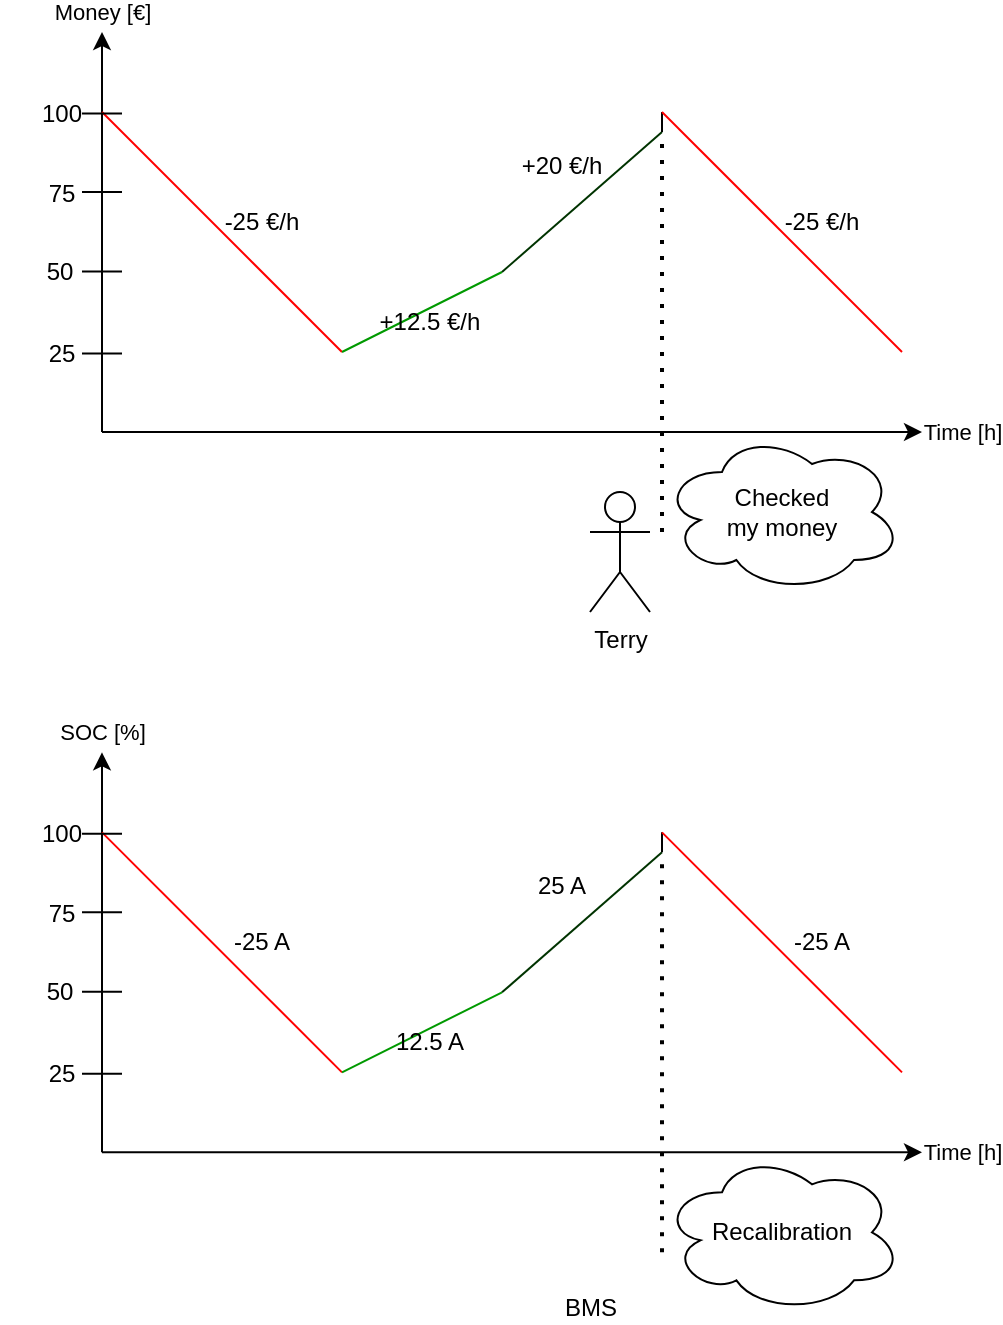 <mxfile version="22.0.2" type="github" pages="3">
  <diagram name="Page-1" id="0ebVGF5TbNXIxLDT_eXQ">
    <mxGraphModel dx="2004" dy="1125" grid="1" gridSize="10" guides="1" tooltips="1" connect="1" arrows="1" fold="1" page="1" pageScale="1" pageWidth="850" pageHeight="1100" math="0" shadow="0">
      <root>
        <mxCell id="0" />
        <mxCell id="1" parent="0" />
        <mxCell id="ZSe5r9IjfXKwLyXhujQG-6" value="" style="endArrow=classic;html=1;rounded=0;" parent="1" edge="1">
          <mxGeometry width="50" height="50" relative="1" as="geometry">
            <mxPoint x="200" y="400" as="sourcePoint" />
            <mxPoint x="200" y="200" as="targetPoint" />
          </mxGeometry>
        </mxCell>
        <mxCell id="ZSe5r9IjfXKwLyXhujQG-15" value="Money [€]" style="edgeLabel;html=1;align=center;verticalAlign=middle;resizable=0;points=[];" parent="ZSe5r9IjfXKwLyXhujQG-6" vertex="1" connectable="0">
          <mxGeometry x="0.24" relative="1" as="geometry">
            <mxPoint y="-86" as="offset" />
          </mxGeometry>
        </mxCell>
        <mxCell id="ZSe5r9IjfXKwLyXhujQG-7" value="" style="endArrow=classic;html=1;rounded=0;" parent="1" edge="1">
          <mxGeometry width="50" height="50" relative="1" as="geometry">
            <mxPoint x="200" y="400" as="sourcePoint" />
            <mxPoint x="610" y="400" as="targetPoint" />
          </mxGeometry>
        </mxCell>
        <mxCell id="ZSe5r9IjfXKwLyXhujQG-16" value="Time [h]" style="edgeLabel;html=1;align=center;verticalAlign=middle;resizable=0;points=[];" parent="ZSe5r9IjfXKwLyXhujQG-7" vertex="1" connectable="0">
          <mxGeometry x="-0.174" relative="1" as="geometry">
            <mxPoint x="260" as="offset" />
          </mxGeometry>
        </mxCell>
        <mxCell id="AfUrqVMlKNmCs1wLgLaC-1" value="" style="endArrow=none;html=1;rounded=0;strokeColor=#FF0000;" parent="1" edge="1">
          <mxGeometry width="50" height="50" relative="1" as="geometry">
            <mxPoint x="200" y="240" as="sourcePoint" />
            <mxPoint x="320" y="360" as="targetPoint" />
          </mxGeometry>
        </mxCell>
        <mxCell id="AfUrqVMlKNmCs1wLgLaC-2" value="100" style="text;html=1;strokeColor=none;fillColor=none;align=center;verticalAlign=middle;whiteSpace=wrap;rounded=0;" parent="1" vertex="1">
          <mxGeometry x="150" y="230" width="60" height="22" as="geometry" />
        </mxCell>
        <mxCell id="AfUrqVMlKNmCs1wLgLaC-3" value="" style="endArrow=none;html=1;rounded=0;strokeColor=#009900;" parent="1" edge="1">
          <mxGeometry width="50" height="50" relative="1" as="geometry">
            <mxPoint x="320" y="360" as="sourcePoint" />
            <mxPoint x="400" y="320" as="targetPoint" />
          </mxGeometry>
        </mxCell>
        <mxCell id="AfUrqVMlKNmCs1wLgLaC-4" value="" style="endArrow=none;html=1;rounded=0;strokeColor=#003300;" parent="1" edge="1">
          <mxGeometry width="50" height="50" relative="1" as="geometry">
            <mxPoint x="400" y="320" as="sourcePoint" />
            <mxPoint x="480" y="250" as="targetPoint" />
          </mxGeometry>
        </mxCell>
        <mxCell id="AfUrqVMlKNmCs1wLgLaC-5" value="-25 €/h" style="text;html=1;strokeColor=none;fillColor=none;align=center;verticalAlign=middle;whiteSpace=wrap;rounded=0;" parent="1" vertex="1">
          <mxGeometry x="250" y="280" width="60" height="30" as="geometry" />
        </mxCell>
        <mxCell id="AfUrqVMlKNmCs1wLgLaC-6" value="+12.5 €/h" style="text;html=1;strokeColor=none;fillColor=none;align=center;verticalAlign=middle;whiteSpace=wrap;rounded=0;" parent="1" vertex="1">
          <mxGeometry x="334" y="330" width="60" height="30" as="geometry" />
        </mxCell>
        <mxCell id="AfUrqVMlKNmCs1wLgLaC-7" value="+20 €/h" style="text;html=1;strokeColor=none;fillColor=none;align=center;verticalAlign=middle;whiteSpace=wrap;rounded=0;" parent="1" vertex="1">
          <mxGeometry x="400" y="252" width="60" height="30" as="geometry" />
        </mxCell>
        <mxCell id="AfUrqVMlKNmCs1wLgLaC-19" value="" style="endArrow=none;html=1;rounded=0;" parent="1" edge="1">
          <mxGeometry width="50" height="50" relative="1" as="geometry">
            <mxPoint x="480" y="250" as="sourcePoint" />
            <mxPoint x="480" y="240" as="targetPoint" />
          </mxGeometry>
        </mxCell>
        <mxCell id="AfUrqVMlKNmCs1wLgLaC-20" value="" style="endArrow=none;html=1;rounded=0;strokeColor=#FF0000;" parent="1" edge="1">
          <mxGeometry width="50" height="50" relative="1" as="geometry">
            <mxPoint x="480" y="240" as="sourcePoint" />
            <mxPoint x="600" y="360" as="targetPoint" />
          </mxGeometry>
        </mxCell>
        <mxCell id="AfUrqVMlKNmCs1wLgLaC-21" value="-25 €/h" style="text;html=1;strokeColor=none;fillColor=none;align=center;verticalAlign=middle;whiteSpace=wrap;rounded=0;" parent="1" vertex="1">
          <mxGeometry x="530" y="280" width="60" height="30" as="geometry" />
        </mxCell>
        <mxCell id="AfUrqVMlKNmCs1wLgLaC-22" value="75" style="text;html=1;strokeColor=none;fillColor=none;align=center;verticalAlign=middle;whiteSpace=wrap;rounded=0;" parent="1" vertex="1">
          <mxGeometry x="150" y="270" width="60" height="22" as="geometry" />
        </mxCell>
        <mxCell id="AfUrqVMlKNmCs1wLgLaC-24" value="50" style="text;html=1;strokeColor=none;fillColor=none;align=center;verticalAlign=middle;whiteSpace=wrap;rounded=0;" parent="1" vertex="1">
          <mxGeometry x="149" y="309" width="60" height="22" as="geometry" />
        </mxCell>
        <mxCell id="AfUrqVMlKNmCs1wLgLaC-25" value="25" style="text;html=1;strokeColor=none;fillColor=none;align=center;verticalAlign=middle;whiteSpace=wrap;rounded=0;" parent="1" vertex="1">
          <mxGeometry x="150" y="350" width="60" height="22" as="geometry" />
        </mxCell>
        <mxCell id="AfUrqVMlKNmCs1wLgLaC-26" value="" style="endArrow=none;html=1;rounded=0;" parent="1" edge="1">
          <mxGeometry width="50" height="50" relative="1" as="geometry">
            <mxPoint x="190" y="240.76" as="sourcePoint" />
            <mxPoint x="210" y="240.76" as="targetPoint" />
          </mxGeometry>
        </mxCell>
        <mxCell id="AfUrqVMlKNmCs1wLgLaC-29" value="" style="endArrow=none;html=1;rounded=0;" parent="1" edge="1">
          <mxGeometry width="50" height="50" relative="1" as="geometry">
            <mxPoint x="190" y="360.76" as="sourcePoint" />
            <mxPoint x="210" y="360.76" as="targetPoint" />
          </mxGeometry>
        </mxCell>
        <mxCell id="AfUrqVMlKNmCs1wLgLaC-30" value="" style="endArrow=none;html=1;rounded=0;" parent="1" edge="1">
          <mxGeometry width="50" height="50" relative="1" as="geometry">
            <mxPoint x="190" y="319.76" as="sourcePoint" />
            <mxPoint x="210" y="319.76" as="targetPoint" />
          </mxGeometry>
        </mxCell>
        <mxCell id="AfUrqVMlKNmCs1wLgLaC-31" value="" style="endArrow=none;html=1;rounded=0;" parent="1" edge="1">
          <mxGeometry width="50" height="50" relative="1" as="geometry">
            <mxPoint x="190" y="280" as="sourcePoint" />
            <mxPoint x="210" y="280" as="targetPoint" />
          </mxGeometry>
        </mxCell>
        <mxCell id="AfUrqVMlKNmCs1wLgLaC-55" value="" style="endArrow=none;dashed=1;html=1;dashPattern=1 3;strokeWidth=2;rounded=0;" parent="1" edge="1">
          <mxGeometry width="50" height="50" relative="1" as="geometry">
            <mxPoint x="480" y="450" as="sourcePoint" />
            <mxPoint x="480" y="250" as="targetPoint" />
          </mxGeometry>
        </mxCell>
        <mxCell id="AfUrqVMlKNmCs1wLgLaC-56" value="Terry" style="shape=umlActor;verticalLabelPosition=bottom;verticalAlign=top;html=1;outlineConnect=0;" parent="1" vertex="1">
          <mxGeometry x="444" y="430" width="30" height="60" as="geometry" />
        </mxCell>
        <mxCell id="AfUrqVMlKNmCs1wLgLaC-57" value="Checked &lt;br&gt;my money" style="ellipse;shape=cloud;whiteSpace=wrap;html=1;" parent="1" vertex="1">
          <mxGeometry x="480" y="400" width="120" height="80" as="geometry" />
        </mxCell>
        <mxCell id="AfUrqVMlKNmCs1wLgLaC-82" value="" style="endArrow=classic;html=1;rounded=0;" parent="1" edge="1">
          <mxGeometry width="50" height="50" relative="1" as="geometry">
            <mxPoint x="200" y="760.17" as="sourcePoint" />
            <mxPoint x="200" y="560.17" as="targetPoint" />
          </mxGeometry>
        </mxCell>
        <mxCell id="AfUrqVMlKNmCs1wLgLaC-83" value="SOC [%]" style="edgeLabel;html=1;align=center;verticalAlign=middle;resizable=0;points=[];" parent="AfUrqVMlKNmCs1wLgLaC-82" vertex="1" connectable="0">
          <mxGeometry x="0.24" relative="1" as="geometry">
            <mxPoint y="-86" as="offset" />
          </mxGeometry>
        </mxCell>
        <mxCell id="AfUrqVMlKNmCs1wLgLaC-84" value="" style="endArrow=classic;html=1;rounded=0;" parent="1" edge="1">
          <mxGeometry width="50" height="50" relative="1" as="geometry">
            <mxPoint x="200" y="760.17" as="sourcePoint" />
            <mxPoint x="610" y="760.17" as="targetPoint" />
          </mxGeometry>
        </mxCell>
        <mxCell id="AfUrqVMlKNmCs1wLgLaC-85" value="Time [h]" style="edgeLabel;html=1;align=center;verticalAlign=middle;resizable=0;points=[];" parent="AfUrqVMlKNmCs1wLgLaC-84" vertex="1" connectable="0">
          <mxGeometry x="-0.174" relative="1" as="geometry">
            <mxPoint x="260" as="offset" />
          </mxGeometry>
        </mxCell>
        <mxCell id="AfUrqVMlKNmCs1wLgLaC-86" value="" style="endArrow=none;html=1;rounded=0;strokeColor=#FF0000;" parent="1" edge="1">
          <mxGeometry width="50" height="50" relative="1" as="geometry">
            <mxPoint x="200" y="600.17" as="sourcePoint" />
            <mxPoint x="320" y="720.17" as="targetPoint" />
          </mxGeometry>
        </mxCell>
        <mxCell id="AfUrqVMlKNmCs1wLgLaC-87" value="100" style="text;html=1;strokeColor=none;fillColor=none;align=center;verticalAlign=middle;whiteSpace=wrap;rounded=0;" parent="1" vertex="1">
          <mxGeometry x="150" y="590.17" width="60" height="22" as="geometry" />
        </mxCell>
        <mxCell id="AfUrqVMlKNmCs1wLgLaC-88" value="" style="endArrow=none;html=1;rounded=0;strokeColor=#009900;" parent="1" edge="1">
          <mxGeometry width="50" height="50" relative="1" as="geometry">
            <mxPoint x="320" y="720.17" as="sourcePoint" />
            <mxPoint x="400" y="680.17" as="targetPoint" />
          </mxGeometry>
        </mxCell>
        <mxCell id="AfUrqVMlKNmCs1wLgLaC-89" value="" style="endArrow=none;html=1;rounded=0;strokeColor=#003300;" parent="1" edge="1">
          <mxGeometry width="50" height="50" relative="1" as="geometry">
            <mxPoint x="400" y="680.17" as="sourcePoint" />
            <mxPoint x="480" y="610.17" as="targetPoint" />
          </mxGeometry>
        </mxCell>
        <mxCell id="AfUrqVMlKNmCs1wLgLaC-90" value="-25 A" style="text;html=1;strokeColor=none;fillColor=none;align=center;verticalAlign=middle;whiteSpace=wrap;rounded=0;" parent="1" vertex="1">
          <mxGeometry x="250" y="640.17" width="60" height="30" as="geometry" />
        </mxCell>
        <mxCell id="AfUrqVMlKNmCs1wLgLaC-91" value="12.5 A" style="text;html=1;strokeColor=none;fillColor=none;align=center;verticalAlign=middle;whiteSpace=wrap;rounded=0;" parent="1" vertex="1">
          <mxGeometry x="334" y="690.17" width="60" height="30" as="geometry" />
        </mxCell>
        <mxCell id="AfUrqVMlKNmCs1wLgLaC-92" value="25 A" style="text;html=1;strokeColor=none;fillColor=none;align=center;verticalAlign=middle;whiteSpace=wrap;rounded=0;" parent="1" vertex="1">
          <mxGeometry x="400" y="612.17" width="60" height="30" as="geometry" />
        </mxCell>
        <mxCell id="AfUrqVMlKNmCs1wLgLaC-93" value="" style="endArrow=none;html=1;rounded=0;" parent="1" edge="1">
          <mxGeometry width="50" height="50" relative="1" as="geometry">
            <mxPoint x="480" y="610.17" as="sourcePoint" />
            <mxPoint x="480" y="600.17" as="targetPoint" />
          </mxGeometry>
        </mxCell>
        <mxCell id="AfUrqVMlKNmCs1wLgLaC-94" value="" style="endArrow=none;html=1;rounded=0;strokeColor=#FF0000;" parent="1" edge="1">
          <mxGeometry width="50" height="50" relative="1" as="geometry">
            <mxPoint x="480" y="600.17" as="sourcePoint" />
            <mxPoint x="600" y="720.17" as="targetPoint" />
          </mxGeometry>
        </mxCell>
        <mxCell id="AfUrqVMlKNmCs1wLgLaC-95" value="-25 A" style="text;html=1;strokeColor=none;fillColor=none;align=center;verticalAlign=middle;whiteSpace=wrap;rounded=0;" parent="1" vertex="1">
          <mxGeometry x="530" y="640.17" width="60" height="30" as="geometry" />
        </mxCell>
        <mxCell id="AfUrqVMlKNmCs1wLgLaC-96" value="75" style="text;html=1;strokeColor=none;fillColor=none;align=center;verticalAlign=middle;whiteSpace=wrap;rounded=0;" parent="1" vertex="1">
          <mxGeometry x="150" y="630.17" width="60" height="22" as="geometry" />
        </mxCell>
        <mxCell id="AfUrqVMlKNmCs1wLgLaC-97" value="50" style="text;html=1;strokeColor=none;fillColor=none;align=center;verticalAlign=middle;whiteSpace=wrap;rounded=0;" parent="1" vertex="1">
          <mxGeometry x="149" y="669.17" width="60" height="22" as="geometry" />
        </mxCell>
        <mxCell id="AfUrqVMlKNmCs1wLgLaC-98" value="25" style="text;html=1;strokeColor=none;fillColor=none;align=center;verticalAlign=middle;whiteSpace=wrap;rounded=0;" parent="1" vertex="1">
          <mxGeometry x="150" y="710.17" width="60" height="22" as="geometry" />
        </mxCell>
        <mxCell id="AfUrqVMlKNmCs1wLgLaC-99" value="" style="endArrow=none;html=1;rounded=0;" parent="1" edge="1">
          <mxGeometry width="50" height="50" relative="1" as="geometry">
            <mxPoint x="190" y="600.93" as="sourcePoint" />
            <mxPoint x="210" y="600.93" as="targetPoint" />
          </mxGeometry>
        </mxCell>
        <mxCell id="AfUrqVMlKNmCs1wLgLaC-100" value="" style="endArrow=none;html=1;rounded=0;" parent="1" edge="1">
          <mxGeometry width="50" height="50" relative="1" as="geometry">
            <mxPoint x="190" y="720.93" as="sourcePoint" />
            <mxPoint x="210" y="720.93" as="targetPoint" />
          </mxGeometry>
        </mxCell>
        <mxCell id="AfUrqVMlKNmCs1wLgLaC-101" value="" style="endArrow=none;html=1;rounded=0;" parent="1" edge="1">
          <mxGeometry width="50" height="50" relative="1" as="geometry">
            <mxPoint x="190" y="679.93" as="sourcePoint" />
            <mxPoint x="210" y="679.93" as="targetPoint" />
          </mxGeometry>
        </mxCell>
        <mxCell id="AfUrqVMlKNmCs1wLgLaC-102" value="" style="endArrow=none;html=1;rounded=0;" parent="1" edge="1">
          <mxGeometry width="50" height="50" relative="1" as="geometry">
            <mxPoint x="190" y="640.17" as="sourcePoint" />
            <mxPoint x="210" y="640.17" as="targetPoint" />
          </mxGeometry>
        </mxCell>
        <mxCell id="AfUrqVMlKNmCs1wLgLaC-103" value="" style="endArrow=none;dashed=1;html=1;dashPattern=1 3;strokeWidth=2;rounded=0;" parent="1" edge="1">
          <mxGeometry width="50" height="50" relative="1" as="geometry">
            <mxPoint x="480" y="810.17" as="sourcePoint" />
            <mxPoint x="480" y="610.17" as="targetPoint" />
          </mxGeometry>
        </mxCell>
        <mxCell id="AfUrqVMlKNmCs1wLgLaC-105" value="Recalibration" style="ellipse;shape=cloud;whiteSpace=wrap;html=1;" parent="1" vertex="1">
          <mxGeometry x="480" y="760.17" width="120" height="80" as="geometry" />
        </mxCell>
        <mxCell id="AfUrqVMlKNmCs1wLgLaC-106" value="BMS" style="shape=image;html=1;verticalAlign=top;verticalLabelPosition=bottom;labelBackgroundColor=#ffffff;imageAspect=0;aspect=fixed;image=https://cdn1.iconfinder.com/data/icons/science-technology-outline-24-px/24/Computer_chip_integrated_circuit_memory_chip_microprocessor_processor_chip-128.png" parent="1" vertex="1">
          <mxGeometry x="420" y="776.17" width="48" height="48" as="geometry" />
        </mxCell>
      </root>
    </mxGraphModel>
  </diagram>
  <diagram id="cEzIvVQSm_RvlW23S6RW" name="Page-2">
    <mxGraphModel dx="2004" dy="1125" grid="1" gridSize="10" guides="1" tooltips="1" connect="1" arrows="1" fold="1" page="1" pageScale="1" pageWidth="850" pageHeight="1100" math="0" shadow="0">
      <root>
        <mxCell id="0" />
        <mxCell id="1" parent="0" />
        <mxCell id="69LT5Wcyj6NrDp4baHxR-29" style="edgeStyle=orthogonalEdgeStyle;rounded=0;orthogonalLoop=1;jettySize=auto;html=1;exitX=1;exitY=0.25;exitDx=0;exitDy=0;entryX=0;entryY=0.5;entryDx=0;entryDy=0;" parent="1" source="69LT5Wcyj6NrDp4baHxR-19" target="69LT5Wcyj6NrDp4baHxR-27" edge="1">
          <mxGeometry relative="1" as="geometry" />
        </mxCell>
        <mxCell id="69LT5Wcyj6NrDp4baHxR-30" style="edgeStyle=orthogonalEdgeStyle;rounded=0;orthogonalLoop=1;jettySize=auto;html=1;exitX=1;exitY=0.75;exitDx=0;exitDy=0;entryX=0;entryY=0.5;entryDx=0;entryDy=0;" parent="1" source="69LT5Wcyj6NrDp4baHxR-19" target="69LT5Wcyj6NrDp4baHxR-28" edge="1">
          <mxGeometry relative="1" as="geometry" />
        </mxCell>
        <mxCell id="69LT5Wcyj6NrDp4baHxR-19" value="" style="rounded=1;whiteSpace=wrap;html=1;fillColor=#fff2cc;strokeColor=#d6b656;" parent="1" vertex="1">
          <mxGeometry x="260" y="290" width="530" height="220" as="geometry" />
        </mxCell>
        <mxCell id="69LT5Wcyj6NrDp4baHxR-14" value="" style="shape=cylinder3;whiteSpace=wrap;html=1;boundedLbl=1;backgroundOutline=1;size=15;rotation=90;fillColor=#e1d5e7;strokeColor=#9673a6;" parent="1" vertex="1">
          <mxGeometry x="210" y="-90" width="132" height="360" as="geometry" />
        </mxCell>
        <mxCell id="69LT5Wcyj6NrDp4baHxR-17" value="" style="group" parent="1" vertex="1" connectable="0">
          <mxGeometry x="304.62" y="300" width="397" height="194" as="geometry" />
        </mxCell>
        <mxCell id="69LT5Wcyj6NrDp4baHxR-1" value="" style="pointerEvents=1;verticalLabelPosition=bottom;shadow=0;dashed=0;align=center;html=1;verticalAlign=top;shape=mxgraph.electrical.resistors.resistor_2;fillColor=#dae8fc;strokeColor=#6c8ebf;" parent="69LT5Wcyj6NrDp4baHxR-17" vertex="1">
          <mxGeometry x="211.004" width="78.15" height="12.763" as="geometry" />
        </mxCell>
        <mxCell id="69LT5Wcyj6NrDp4baHxR-2" value="" style="pointerEvents=1;verticalLabelPosition=bottom;shadow=0;dashed=0;align=center;html=1;verticalAlign=top;shape=mxgraph.electrical.capacitors.capacitor_1;fillColor=#dae8fc;strokeColor=#6c8ebf;" parent="69LT5Wcyj6NrDp4baHxR-17" vertex="1">
          <mxGeometry x="211.004" y="63.816" width="78.15" height="38.289" as="geometry" />
        </mxCell>
        <mxCell id="69LT5Wcyj6NrDp4baHxR-3" value="" style="pointerEvents=1;verticalLabelPosition=bottom;shadow=0;dashed=0;align=center;html=1;verticalAlign=top;shape=mxgraph.electrical.resistors.resistor_2;fillColor=#dae8fc;strokeColor=#6c8ebf;" parent="69LT5Wcyj6NrDp4baHxR-17" vertex="1">
          <mxGeometry x="85.965" y="31.908" width="78.15" height="12.763" as="geometry" />
        </mxCell>
        <mxCell id="69LT5Wcyj6NrDp4baHxR-16" style="edgeStyle=orthogonalEdgeStyle;rounded=0;orthogonalLoop=1;jettySize=auto;html=1;exitX=0;exitY=0.5;exitDx=0;exitDy=0;exitPerimeter=0;endArrow=none;endFill=0;" parent="69LT5Wcyj6NrDp4baHxR-17" source="69LT5Wcyj6NrDp4baHxR-4" edge="1">
          <mxGeometry relative="1" as="geometry">
            <mxPoint x="396.219" y="194.0" as="targetPoint" />
            <Array as="points">
              <mxPoint x="23.445" y="194.0" />
              <mxPoint x="397" y="194.0" />
            </Array>
          </mxGeometry>
        </mxCell>
        <mxCell id="69LT5Wcyj6NrDp4baHxR-4" value="" style="verticalLabelPosition=bottom;shadow=0;dashed=0;align=center;fillColor=#dae8fc;html=1;verticalAlign=top;strokeWidth=1;shape=mxgraph.electrical.miscellaneous.monocell_battery;rotation=-90;strokeColor=#6c8ebf;" parent="69LT5Wcyj6NrDp4baHxR-17" vertex="1">
          <mxGeometry x="-24.617" y="80.089" width="96.124" height="38.289" as="geometry" />
        </mxCell>
        <mxCell id="69LT5Wcyj6NrDp4baHxR-5" style="edgeStyle=orthogonalEdgeStyle;rounded=0;orthogonalLoop=1;jettySize=auto;html=1;exitX=1;exitY=0.5;exitDx=0;exitDy=0;exitPerimeter=0;entryX=0;entryY=0.5;entryDx=0;entryDy=0;entryPerimeter=0;endArrow=none;endFill=0;" parent="69LT5Wcyj6NrDp4baHxR-17" source="69LT5Wcyj6NrDp4baHxR-4" target="69LT5Wcyj6NrDp4baHxR-3" edge="1">
          <mxGeometry relative="1" as="geometry" />
        </mxCell>
        <mxCell id="69LT5Wcyj6NrDp4baHxR-7" style="edgeStyle=orthogonalEdgeStyle;rounded=0;orthogonalLoop=1;jettySize=auto;html=1;exitX=1;exitY=0.5;exitDx=0;exitDy=0;exitPerimeter=0;entryX=0;entryY=0.5;entryDx=0;entryDy=0;entryPerimeter=0;endArrow=none;endFill=0;" parent="69LT5Wcyj6NrDp4baHxR-17" source="69LT5Wcyj6NrDp4baHxR-3" target="69LT5Wcyj6NrDp4baHxR-1" edge="1">
          <mxGeometry relative="1" as="geometry" />
        </mxCell>
        <mxCell id="69LT5Wcyj6NrDp4baHxR-8" style="edgeStyle=orthogonalEdgeStyle;rounded=0;orthogonalLoop=1;jettySize=auto;html=1;exitX=0.84;exitY=0.45;exitDx=0;exitDy=0;exitPerimeter=0;entryX=0;entryY=0.5;entryDx=0;entryDy=0;entryPerimeter=0;endArrow=none;endFill=0;" parent="69LT5Wcyj6NrDp4baHxR-17" source="69LT5Wcyj6NrDp4baHxR-3" target="69LT5Wcyj6NrDp4baHxR-2" edge="1">
          <mxGeometry relative="1" as="geometry">
            <mxPoint x="171.929" y="44.671" as="sourcePoint" />
            <mxPoint x="199.281" y="12.763" as="targetPoint" />
          </mxGeometry>
        </mxCell>
        <mxCell id="69LT5Wcyj6NrDp4baHxR-11" style="edgeStyle=none;rounded=0;orthogonalLoop=1;jettySize=auto;html=1;exitX=1;exitY=0.5;exitDx=0;exitDy=0;exitPerimeter=0;entryX=1;entryY=0.5;entryDx=0;entryDy=0;entryPerimeter=0;endArrow=none;endFill=0;" parent="69LT5Wcyj6NrDp4baHxR-17" source="69LT5Wcyj6NrDp4baHxR-1" target="69LT5Wcyj6NrDp4baHxR-2" edge="1">
          <mxGeometry relative="1" as="geometry" />
        </mxCell>
        <mxCell id="69LT5Wcyj6NrDp4baHxR-12" style="edgeStyle=none;rounded=0;orthogonalLoop=1;jettySize=auto;html=1;endArrow=none;endFill=0;" parent="69LT5Wcyj6NrDp4baHxR-17" edge="1">
          <mxGeometry relative="1" as="geometry">
            <mxPoint x="390.748" y="44.671" as="targetPoint" />
            <mxPoint x="289.154" y="44.671" as="sourcePoint" />
          </mxGeometry>
        </mxCell>
        <mxCell id="69LT5Wcyj6NrDp4baHxR-25" style="edgeStyle=orthogonalEdgeStyle;rounded=0;orthogonalLoop=1;jettySize=auto;html=1;exitX=0.5;exitY=1;exitDx=0;exitDy=0;entryX=0;entryY=0.25;entryDx=0;entryDy=0;" parent="1" source="69LT5Wcyj6NrDp4baHxR-21" target="69LT5Wcyj6NrDp4baHxR-19" edge="1">
          <mxGeometry relative="1" as="geometry" />
        </mxCell>
        <mxCell id="69LT5Wcyj6NrDp4baHxR-21" value="A" style="verticalLabelPosition=middle;shadow=0;dashed=0;align=center;html=1;verticalAlign=middle;strokeWidth=1;shape=ellipse;aspect=fixed;fontSize=50;fillColor=#d5e8d4;strokeColor=#82b366;" parent="1" vertex="1">
          <mxGeometry x="120" y="60" width="50" height="50" as="geometry" />
        </mxCell>
        <mxCell id="69LT5Wcyj6NrDp4baHxR-26" style="edgeStyle=orthogonalEdgeStyle;rounded=0;orthogonalLoop=1;jettySize=auto;html=1;exitX=0.5;exitY=1;exitDx=0;exitDy=0;entryX=0;entryY=0.75;entryDx=0;entryDy=0;" parent="1" source="69LT5Wcyj6NrDp4baHxR-22" target="69LT5Wcyj6NrDp4baHxR-19" edge="1">
          <mxGeometry relative="1" as="geometry" />
        </mxCell>
        <mxCell id="69LT5Wcyj6NrDp4baHxR-22" value="T" style="verticalLabelPosition=middle;shadow=0;dashed=0;align=center;html=1;verticalAlign=middle;strokeWidth=1;shape=ellipse;aspect=fixed;fontSize=50;fillColor=#d5e8d4;strokeColor=#82b366;" parent="1" vertex="1">
          <mxGeometry x="190" y="60" width="50" height="50" as="geometry" />
        </mxCell>
        <mxCell id="69LT5Wcyj6NrDp4baHxR-31" style="edgeStyle=orthogonalEdgeStyle;rounded=0;orthogonalLoop=1;jettySize=auto;html=1;exitX=1;exitY=0.5;exitDx=0;exitDy=0;entryX=0.5;entryY=0;entryDx=0;entryDy=0;entryPerimeter=0;" parent="1" source="69LT5Wcyj6NrDp4baHxR-24" target="69LT5Wcyj6NrDp4baHxR-32" edge="1">
          <mxGeometry relative="1" as="geometry">
            <mxPoint x="980" y="280" as="targetPoint" />
          </mxGeometry>
        </mxCell>
        <mxCell id="69LT5Wcyj6NrDp4baHxR-24" value="V" style="verticalLabelPosition=middle;shadow=0;dashed=0;align=center;html=1;verticalAlign=middle;strokeWidth=1;shape=ellipse;aspect=fixed;fontSize=50;fillColor=#d5e8d4;strokeColor=#82b366;" parent="1" vertex="1">
          <mxGeometry x="270" y="60" width="50" height="50" as="geometry" />
        </mxCell>
        <mxCell id="69LT5Wcyj6NrDp4baHxR-27" value="V" style="verticalLabelPosition=middle;shadow=0;dashed=0;align=center;html=1;verticalAlign=middle;strokeWidth=1;shape=ellipse;aspect=fixed;fontSize=50;fillColor=#dae8fc;strokeColor=#6c8ebf;" parent="1" vertex="1">
          <mxGeometry x="870" y="320" width="50" height="50" as="geometry" />
        </mxCell>
        <mxCell id="69LT5Wcyj6NrDp4baHxR-28" value="soc&#39;" style="verticalLabelPosition=middle;shadow=0;dashed=0;align=center;html=1;verticalAlign=middle;strokeWidth=1;shape=ellipse;aspect=fixed;fontSize=50;fillColor=#fad7ac;strokeColor=#b46504;" parent="1" vertex="1">
          <mxGeometry x="870" y="430" width="50" height="50" as="geometry" />
        </mxCell>
        <mxCell id="69LT5Wcyj6NrDp4baHxR-32" value="" style="verticalLabelPosition=bottom;shadow=0;dashed=0;align=center;html=1;verticalAlign=top;shape=mxgraph.electrical.abstract.sum;fillColor=#bac8d3;strokeColor=#23445d;" parent="1" vertex="1">
          <mxGeometry x="980" y="320" width="50" height="50" as="geometry" />
        </mxCell>
        <mxCell id="69LT5Wcyj6NrDp4baHxR-33" style="edgeStyle=orthogonalEdgeStyle;rounded=0;orthogonalLoop=1;jettySize=auto;html=1;exitX=1;exitY=0.5;exitDx=0;exitDy=0;entryX=0;entryY=0.5;entryDx=0;entryDy=0;entryPerimeter=0;" parent="1" source="69LT5Wcyj6NrDp4baHxR-27" target="69LT5Wcyj6NrDp4baHxR-32" edge="1">
          <mxGeometry relative="1" as="geometry" />
        </mxCell>
        <mxCell id="69LT5Wcyj6NrDp4baHxR-34" value="soc" style="verticalLabelPosition=middle;shadow=0;dashed=0;align=center;html=1;verticalAlign=middle;strokeWidth=1;shape=ellipse;aspect=fixed;fontSize=50;fillColor=#b0e3e6;strokeColor=#0e8088;" parent="1" vertex="1">
          <mxGeometry x="1100" y="430" width="50" height="50" as="geometry" />
        </mxCell>
        <mxCell id="69LT5Wcyj6NrDp4baHxR-38" style="edgeStyle=orthogonalEdgeStyle;rounded=0;orthogonalLoop=1;jettySize=auto;html=1;exitX=1;exitY=0.5;exitDx=0;exitDy=0;exitPerimeter=0;entryX=0;entryY=0.5;entryDx=0;entryDy=0;" parent="1" source="69LT5Wcyj6NrDp4baHxR-35" target="69LT5Wcyj6NrDp4baHxR-34" edge="1">
          <mxGeometry relative="1" as="geometry" />
        </mxCell>
        <mxCell id="69LT5Wcyj6NrDp4baHxR-35" value="" style="verticalLabelPosition=bottom;shadow=0;dashed=0;align=center;html=1;verticalAlign=top;shape=mxgraph.electrical.abstract.sum;fillColor=#bac8d3;strokeColor=#23445d;" parent="1" vertex="1">
          <mxGeometry x="980" y="430" width="50" height="50" as="geometry" />
        </mxCell>
        <mxCell id="69LT5Wcyj6NrDp4baHxR-36" style="edgeStyle=orthogonalEdgeStyle;rounded=0;orthogonalLoop=1;jettySize=auto;html=1;exitX=1;exitY=0.5;exitDx=0;exitDy=0;entryX=0;entryY=0.5;entryDx=0;entryDy=0;entryPerimeter=0;" parent="1" source="69LT5Wcyj6NrDp4baHxR-28" target="69LT5Wcyj6NrDp4baHxR-35" edge="1">
          <mxGeometry relative="1" as="geometry" />
        </mxCell>
        <mxCell id="69LT5Wcyj6NrDp4baHxR-37" style="edgeStyle=orthogonalEdgeStyle;rounded=0;orthogonalLoop=1;jettySize=auto;html=1;exitX=0.5;exitY=1;exitDx=0;exitDy=0;exitPerimeter=0;entryX=0.5;entryY=0;entryDx=0;entryDy=0;entryPerimeter=0;" parent="1" source="69LT5Wcyj6NrDp4baHxR-32" target="69LT5Wcyj6NrDp4baHxR-35" edge="1">
          <mxGeometry relative="1" as="geometry" />
        </mxCell>
        <mxCell id="69LT5Wcyj6NrDp4baHxR-39" value="Error" style="edgeLabel;html=1;align=center;verticalAlign=middle;resizable=0;points=[];" parent="69LT5Wcyj6NrDp4baHxR-37" vertex="1" connectable="0">
          <mxGeometry x="-0.043" y="-5" relative="1" as="geometry">
            <mxPoint as="offset" />
          </mxGeometry>
        </mxCell>
        <mxCell id="69LT5Wcyj6NrDp4baHxR-40" value="" style="verticalLabelPosition=middle;shadow=0;dashed=0;align=center;html=1;verticalAlign=middle;strokeWidth=1;shape=ellipse;aspect=fixed;fontSize=50;fillColor=#d5e8d4;strokeColor=#82b366;" parent="1" vertex="1">
          <mxGeometry x="870" y="520" width="50" height="50" as="geometry" />
        </mxCell>
        <mxCell id="69LT5Wcyj6NrDp4baHxR-41" value="&lt;font style=&quot;font-size: 18px;&quot;&gt;Measurement&lt;/font&gt;" style="text;html=1;strokeColor=none;fillColor=none;align=center;verticalAlign=middle;whiteSpace=wrap;rounded=0;" parent="1" vertex="1">
          <mxGeometry x="980" y="530" width="60" height="30" as="geometry" />
        </mxCell>
        <mxCell id="69LT5Wcyj6NrDp4baHxR-42" value="" style="rounded=1;whiteSpace=wrap;html=1;fillColor=#fff2cc;strokeColor=#d6b656;" parent="1" vertex="1">
          <mxGeometry x="860" y="590" width="70" height="40" as="geometry" />
        </mxCell>
        <mxCell id="69LT5Wcyj6NrDp4baHxR-43" value="&lt;font style=&quot;font-size: 18px;&quot;&gt;Model&lt;/font&gt;" style="text;html=1;strokeColor=none;fillColor=none;align=center;verticalAlign=middle;whiteSpace=wrap;rounded=0;" parent="1" vertex="1">
          <mxGeometry x="950" y="595" width="60" height="30" as="geometry" />
        </mxCell>
      </root>
    </mxGraphModel>
  </diagram>
  <diagram id="-B3YaxjlgHZq5p_Z8X8Y" name="soh">
    <mxGraphModel dx="2004" dy="1125" grid="1" gridSize="10" guides="1" tooltips="1" connect="1" arrows="1" fold="1" page="1" pageScale="1" pageWidth="850" pageHeight="1100" math="0" shadow="0">
      <root>
        <mxCell id="0" />
        <mxCell id="1" parent="0" />
        <mxCell id="wmcspAVBbIvUOvmpv96K-1" value="" style="endArrow=classic;html=1;rounded=0;" edge="1" parent="1">
          <mxGeometry width="50" height="50" relative="1" as="geometry">
            <mxPoint x="200" y="400" as="sourcePoint" />
            <mxPoint x="200" y="200" as="targetPoint" />
          </mxGeometry>
        </mxCell>
        <mxCell id="wmcspAVBbIvUOvmpv96K-2" value="CC [Ah]" style="edgeLabel;html=1;align=center;verticalAlign=middle;resizable=0;points=[];" vertex="1" connectable="0" parent="wmcspAVBbIvUOvmpv96K-1">
          <mxGeometry x="0.24" relative="1" as="geometry">
            <mxPoint y="-86" as="offset" />
          </mxGeometry>
        </mxCell>
        <mxCell id="wmcspAVBbIvUOvmpv96K-3" value="" style="endArrow=classic;html=1;rounded=0;" edge="1" parent="1">
          <mxGeometry width="50" height="50" relative="1" as="geometry">
            <mxPoint x="200" y="400" as="sourcePoint" />
            <mxPoint x="610" y="400" as="targetPoint" />
          </mxGeometry>
        </mxCell>
        <mxCell id="wmcspAVBbIvUOvmpv96K-4" value="Delta SOC" style="edgeLabel;html=1;align=center;verticalAlign=middle;resizable=0;points=[];" vertex="1" connectable="0" parent="wmcspAVBbIvUOvmpv96K-3">
          <mxGeometry x="-0.174" relative="1" as="geometry">
            <mxPoint x="260" as="offset" />
          </mxGeometry>
        </mxCell>
        <mxCell id="wmcspAVBbIvUOvmpv96K-29" value="" style="group" vertex="1" connectable="0" parent="1">
          <mxGeometry x="443" y="230" width="34" height="36" as="geometry" />
        </mxCell>
        <mxCell id="wmcspAVBbIvUOvmpv96K-26" value="" style="ellipse;whiteSpace=wrap;html=1;aspect=fixed;fillColor=#003300;" vertex="1" parent="wmcspAVBbIvUOvmpv96K-29">
          <mxGeometry x="15.3" y="16.2" width="2.779" height="2.779" as="geometry" />
        </mxCell>
        <mxCell id="wmcspAVBbIvUOvmpv96K-27" value="" style="shape=crossbar;whiteSpace=wrap;html=1;rounded=1;" vertex="1" parent="wmcspAVBbIvUOvmpv96K-29">
          <mxGeometry y="15.0" width="34" height="6.0" as="geometry" />
        </mxCell>
        <mxCell id="wmcspAVBbIvUOvmpv96K-28" value="" style="shape=crossbar;whiteSpace=wrap;html=1;rounded=1;direction=south;" vertex="1" parent="wmcspAVBbIvUOvmpv96K-29">
          <mxGeometry x="14.167" width="5.667" height="36" as="geometry" />
        </mxCell>
        <mxCell id="wmcspAVBbIvUOvmpv96K-31" value="" style="group" vertex="1" connectable="0" parent="1">
          <mxGeometry x="303" y="306" width="34" height="36" as="geometry" />
        </mxCell>
        <mxCell id="wmcspAVBbIvUOvmpv96K-32" value="" style="ellipse;whiteSpace=wrap;html=1;aspect=fixed;fillColor=#003300;" vertex="1" parent="wmcspAVBbIvUOvmpv96K-31">
          <mxGeometry x="15.3" y="16.2" width="2.779" height="2.779" as="geometry" />
        </mxCell>
        <mxCell id="wmcspAVBbIvUOvmpv96K-33" value="" style="shape=crossbar;whiteSpace=wrap;html=1;rounded=1;" vertex="1" parent="wmcspAVBbIvUOvmpv96K-31">
          <mxGeometry y="15.0" width="34" height="6.0" as="geometry" />
        </mxCell>
        <mxCell id="wmcspAVBbIvUOvmpv96K-34" value="" style="shape=crossbar;whiteSpace=wrap;html=1;rounded=1;direction=south;" vertex="1" parent="wmcspAVBbIvUOvmpv96K-31">
          <mxGeometry x="14.167" width="5.667" height="36" as="geometry" />
        </mxCell>
        <mxCell id="wmcspAVBbIvUOvmpv96K-35" value="" style="group" vertex="1" connectable="0" parent="1">
          <mxGeometry x="409" y="271" width="34" height="36" as="geometry" />
        </mxCell>
        <mxCell id="wmcspAVBbIvUOvmpv96K-36" value="" style="ellipse;whiteSpace=wrap;html=1;aspect=fixed;fillColor=#003300;" vertex="1" parent="wmcspAVBbIvUOvmpv96K-35">
          <mxGeometry x="15.3" y="16.2" width="2.779" height="2.779" as="geometry" />
        </mxCell>
        <mxCell id="wmcspAVBbIvUOvmpv96K-37" value="" style="shape=crossbar;whiteSpace=wrap;html=1;rounded=1;" vertex="1" parent="wmcspAVBbIvUOvmpv96K-35">
          <mxGeometry y="15.0" width="34" height="6.0" as="geometry" />
        </mxCell>
        <mxCell id="wmcspAVBbIvUOvmpv96K-38" value="" style="shape=crossbar;whiteSpace=wrap;html=1;rounded=1;direction=south;" vertex="1" parent="wmcspAVBbIvUOvmpv96K-35">
          <mxGeometry x="14.167" width="5.667" height="36" as="geometry" />
        </mxCell>
        <mxCell id="wmcspAVBbIvUOvmpv96K-41" value="" style="group" vertex="1" connectable="0" parent="1">
          <mxGeometry x="500" y="216" width="34" height="36" as="geometry" />
        </mxCell>
        <mxCell id="wmcspAVBbIvUOvmpv96K-42" value="" style="ellipse;whiteSpace=wrap;html=1;aspect=fixed;fillColor=#003300;" vertex="1" parent="wmcspAVBbIvUOvmpv96K-41">
          <mxGeometry x="15.3" y="16.2" width="2.779" height="2.779" as="geometry" />
        </mxCell>
        <mxCell id="wmcspAVBbIvUOvmpv96K-43" value="" style="shape=crossbar;whiteSpace=wrap;html=1;rounded=1;" vertex="1" parent="wmcspAVBbIvUOvmpv96K-41">
          <mxGeometry y="15.0" width="34" height="6.0" as="geometry" />
        </mxCell>
        <mxCell id="wmcspAVBbIvUOvmpv96K-44" value="" style="shape=crossbar;whiteSpace=wrap;html=1;rounded=1;direction=south;" vertex="1" parent="wmcspAVBbIvUOvmpv96K-41">
          <mxGeometry x="14.167" width="5.667" height="36" as="geometry" />
        </mxCell>
        <mxCell id="wmcspAVBbIvUOvmpv96K-45" value="" style="group" vertex="1" connectable="0" parent="1">
          <mxGeometry x="224.4" y="350" width="34" height="36" as="geometry" />
        </mxCell>
        <mxCell id="wmcspAVBbIvUOvmpv96K-46" value="" style="ellipse;whiteSpace=wrap;html=1;aspect=fixed;fillColor=#003300;" vertex="1" parent="wmcspAVBbIvUOvmpv96K-45">
          <mxGeometry x="15.3" y="16.2" width="2.779" height="2.779" as="geometry" />
        </mxCell>
        <mxCell id="wmcspAVBbIvUOvmpv96K-47" value="" style="shape=crossbar;whiteSpace=wrap;html=1;rounded=1;" vertex="1" parent="wmcspAVBbIvUOvmpv96K-45">
          <mxGeometry y="15.0" width="34" height="6.0" as="geometry" />
        </mxCell>
        <mxCell id="wmcspAVBbIvUOvmpv96K-48" value="" style="shape=crossbar;whiteSpace=wrap;html=1;rounded=1;direction=south;" vertex="1" parent="wmcspAVBbIvUOvmpv96K-45">
          <mxGeometry x="14.167" width="5.667" height="36" as="geometry" />
        </mxCell>
        <mxCell id="wmcspAVBbIvUOvmpv96K-67" value="" style="group" vertex="1" connectable="0" parent="1">
          <mxGeometry x="351" y="276" width="34" height="36" as="geometry" />
        </mxCell>
        <mxCell id="wmcspAVBbIvUOvmpv96K-68" value="" style="ellipse;whiteSpace=wrap;html=1;aspect=fixed;fillColor=#003300;" vertex="1" parent="wmcspAVBbIvUOvmpv96K-67">
          <mxGeometry x="15.3" y="16.2" width="2.779" height="2.779" as="geometry" />
        </mxCell>
        <mxCell id="wmcspAVBbIvUOvmpv96K-69" value="" style="shape=crossbar;whiteSpace=wrap;html=1;rounded=1;" vertex="1" parent="wmcspAVBbIvUOvmpv96K-67">
          <mxGeometry y="15.0" width="34" height="6.0" as="geometry" />
        </mxCell>
        <mxCell id="wmcspAVBbIvUOvmpv96K-70" value="" style="shape=crossbar;whiteSpace=wrap;html=1;rounded=1;direction=south;" vertex="1" parent="wmcspAVBbIvUOvmpv96K-67">
          <mxGeometry x="14.167" width="5.667" height="36" as="geometry" />
        </mxCell>
        <mxCell id="wmcspAVBbIvUOvmpv96K-71" value="" style="group" vertex="1" connectable="0" parent="1">
          <mxGeometry x="271" y="347" width="34" height="36" as="geometry" />
        </mxCell>
        <mxCell id="wmcspAVBbIvUOvmpv96K-72" value="" style="ellipse;whiteSpace=wrap;html=1;aspect=fixed;fillColor=#003300;" vertex="1" parent="wmcspAVBbIvUOvmpv96K-71">
          <mxGeometry x="15.3" y="16.2" width="2.779" height="2.779" as="geometry" />
        </mxCell>
        <mxCell id="wmcspAVBbIvUOvmpv96K-73" value="" style="shape=crossbar;whiteSpace=wrap;html=1;rounded=1;" vertex="1" parent="wmcspAVBbIvUOvmpv96K-71">
          <mxGeometry y="15.0" width="34" height="6.0" as="geometry" />
        </mxCell>
        <mxCell id="wmcspAVBbIvUOvmpv96K-74" value="" style="shape=crossbar;whiteSpace=wrap;html=1;rounded=1;direction=south;" vertex="1" parent="wmcspAVBbIvUOvmpv96K-71">
          <mxGeometry x="14.167" width="5.667" height="36" as="geometry" />
        </mxCell>
        <mxCell id="wmcspAVBbIvUOvmpv96K-112" value="" style="endArrow=classic;html=1;rounded=0;" edge="1" parent="1">
          <mxGeometry width="50" height="50" relative="1" as="geometry">
            <mxPoint x="200" y="720" as="sourcePoint" />
            <mxPoint x="200" y="520" as="targetPoint" />
          </mxGeometry>
        </mxCell>
        <mxCell id="wmcspAVBbIvUOvmpv96K-113" value="CC [Ah]" style="edgeLabel;html=1;align=center;verticalAlign=middle;resizable=0;points=[];" vertex="1" connectable="0" parent="wmcspAVBbIvUOvmpv96K-112">
          <mxGeometry x="0.24" relative="1" as="geometry">
            <mxPoint y="-86" as="offset" />
          </mxGeometry>
        </mxCell>
        <mxCell id="wmcspAVBbIvUOvmpv96K-114" value="" style="endArrow=classic;html=1;rounded=0;" edge="1" parent="1">
          <mxGeometry width="50" height="50" relative="1" as="geometry">
            <mxPoint x="200" y="720" as="sourcePoint" />
            <mxPoint x="610" y="720" as="targetPoint" />
          </mxGeometry>
        </mxCell>
        <mxCell id="wmcspAVBbIvUOvmpv96K-115" value="Delta SOC" style="edgeLabel;html=1;align=center;verticalAlign=middle;resizable=0;points=[];" vertex="1" connectable="0" parent="wmcspAVBbIvUOvmpv96K-114">
          <mxGeometry x="-0.174" relative="1" as="geometry">
            <mxPoint x="260" as="offset" />
          </mxGeometry>
        </mxCell>
        <mxCell id="wmcspAVBbIvUOvmpv96K-120" value="" style="group" vertex="1" connectable="0" parent="1">
          <mxGeometry x="443" y="550" width="34" height="36" as="geometry" />
        </mxCell>
        <mxCell id="wmcspAVBbIvUOvmpv96K-121" value="" style="ellipse;whiteSpace=wrap;html=1;aspect=fixed;fillColor=#003300;" vertex="1" parent="wmcspAVBbIvUOvmpv96K-120">
          <mxGeometry x="15.3" y="16.2" width="2.779" height="2.779" as="geometry" />
        </mxCell>
        <mxCell id="wmcspAVBbIvUOvmpv96K-122" value="" style="shape=crossbar;whiteSpace=wrap;html=1;rounded=1;" vertex="1" parent="wmcspAVBbIvUOvmpv96K-120">
          <mxGeometry y="15.0" width="34" height="6.0" as="geometry" />
        </mxCell>
        <mxCell id="wmcspAVBbIvUOvmpv96K-123" value="" style="shape=crossbar;whiteSpace=wrap;html=1;rounded=1;direction=south;" vertex="1" parent="wmcspAVBbIvUOvmpv96K-120">
          <mxGeometry x="14.167" width="5.667" height="36" as="geometry" />
        </mxCell>
        <mxCell id="wmcspAVBbIvUOvmpv96K-124" value="" style="group" vertex="1" connectable="0" parent="1">
          <mxGeometry x="303" y="626" width="34" height="36" as="geometry" />
        </mxCell>
        <mxCell id="wmcspAVBbIvUOvmpv96K-125" value="" style="ellipse;whiteSpace=wrap;html=1;aspect=fixed;fillColor=#003300;" vertex="1" parent="wmcspAVBbIvUOvmpv96K-124">
          <mxGeometry x="15.3" y="16.2" width="2.779" height="2.779" as="geometry" />
        </mxCell>
        <mxCell id="wmcspAVBbIvUOvmpv96K-126" value="" style="shape=crossbar;whiteSpace=wrap;html=1;rounded=1;" vertex="1" parent="wmcspAVBbIvUOvmpv96K-124">
          <mxGeometry y="15.0" width="34" height="6.0" as="geometry" />
        </mxCell>
        <mxCell id="wmcspAVBbIvUOvmpv96K-127" value="" style="shape=crossbar;whiteSpace=wrap;html=1;rounded=1;direction=south;" vertex="1" parent="wmcspAVBbIvUOvmpv96K-124">
          <mxGeometry x="14.167" width="5.667" height="36" as="geometry" />
        </mxCell>
        <mxCell id="wmcspAVBbIvUOvmpv96K-128" value="" style="group" vertex="1" connectable="0" parent="1">
          <mxGeometry x="409" y="591" width="34" height="36" as="geometry" />
        </mxCell>
        <mxCell id="wmcspAVBbIvUOvmpv96K-129" value="" style="ellipse;whiteSpace=wrap;html=1;aspect=fixed;fillColor=#003300;" vertex="1" parent="wmcspAVBbIvUOvmpv96K-128">
          <mxGeometry x="15.3" y="16.2" width="2.779" height="2.779" as="geometry" />
        </mxCell>
        <mxCell id="wmcspAVBbIvUOvmpv96K-130" value="" style="shape=crossbar;whiteSpace=wrap;html=1;rounded=1;" vertex="1" parent="wmcspAVBbIvUOvmpv96K-128">
          <mxGeometry y="15.0" width="34" height="6.0" as="geometry" />
        </mxCell>
        <mxCell id="wmcspAVBbIvUOvmpv96K-131" value="" style="shape=crossbar;whiteSpace=wrap;html=1;rounded=1;direction=south;" vertex="1" parent="wmcspAVBbIvUOvmpv96K-128">
          <mxGeometry x="14.167" width="5.667" height="36" as="geometry" />
        </mxCell>
        <mxCell id="wmcspAVBbIvUOvmpv96K-132" value="" style="endArrow=none;html=1;rounded=0;" edge="1" parent="1">
          <mxGeometry width="50" height="50" relative="1" as="geometry">
            <mxPoint x="200" y="720" as="sourcePoint" />
            <mxPoint x="560" y="520" as="targetPoint" />
          </mxGeometry>
        </mxCell>
        <mxCell id="wmcspAVBbIvUOvmpv96K-133" value="" style="group" vertex="1" connectable="0" parent="1">
          <mxGeometry x="500" y="536" width="34" height="36" as="geometry" />
        </mxCell>
        <mxCell id="wmcspAVBbIvUOvmpv96K-134" value="" style="ellipse;whiteSpace=wrap;html=1;aspect=fixed;fillColor=#003300;" vertex="1" parent="wmcspAVBbIvUOvmpv96K-133">
          <mxGeometry x="15.3" y="16.2" width="2.779" height="2.779" as="geometry" />
        </mxCell>
        <mxCell id="wmcspAVBbIvUOvmpv96K-135" value="" style="shape=crossbar;whiteSpace=wrap;html=1;rounded=1;" vertex="1" parent="wmcspAVBbIvUOvmpv96K-133">
          <mxGeometry y="15.0" width="34" height="6.0" as="geometry" />
        </mxCell>
        <mxCell id="wmcspAVBbIvUOvmpv96K-136" value="" style="shape=crossbar;whiteSpace=wrap;html=1;rounded=1;direction=south;" vertex="1" parent="wmcspAVBbIvUOvmpv96K-133">
          <mxGeometry x="14.167" width="5.667" height="36" as="geometry" />
        </mxCell>
        <mxCell id="wmcspAVBbIvUOvmpv96K-137" value="" style="group" vertex="1" connectable="0" parent="1">
          <mxGeometry x="224.4" y="670" width="34" height="36" as="geometry" />
        </mxCell>
        <mxCell id="wmcspAVBbIvUOvmpv96K-138" value="" style="ellipse;whiteSpace=wrap;html=1;aspect=fixed;fillColor=#003300;" vertex="1" parent="wmcspAVBbIvUOvmpv96K-137">
          <mxGeometry x="15.3" y="16.2" width="2.779" height="2.779" as="geometry" />
        </mxCell>
        <mxCell id="wmcspAVBbIvUOvmpv96K-139" value="" style="shape=crossbar;whiteSpace=wrap;html=1;rounded=1;" vertex="1" parent="wmcspAVBbIvUOvmpv96K-137">
          <mxGeometry y="15.0" width="34" height="6.0" as="geometry" />
        </mxCell>
        <mxCell id="wmcspAVBbIvUOvmpv96K-140" value="" style="shape=crossbar;whiteSpace=wrap;html=1;rounded=1;direction=south;" vertex="1" parent="wmcspAVBbIvUOvmpv96K-137">
          <mxGeometry x="14.167" width="5.667" height="36" as="geometry" />
        </mxCell>
        <mxCell id="wmcspAVBbIvUOvmpv96K-141" value="" style="group" vertex="1" connectable="0" parent="1">
          <mxGeometry x="351" y="596" width="34" height="36" as="geometry" />
        </mxCell>
        <mxCell id="wmcspAVBbIvUOvmpv96K-142" value="" style="ellipse;whiteSpace=wrap;html=1;aspect=fixed;fillColor=#003300;" vertex="1" parent="wmcspAVBbIvUOvmpv96K-141">
          <mxGeometry x="15.3" y="16.2" width="2.779" height="2.779" as="geometry" />
        </mxCell>
        <mxCell id="wmcspAVBbIvUOvmpv96K-143" value="" style="shape=crossbar;whiteSpace=wrap;html=1;rounded=1;" vertex="1" parent="wmcspAVBbIvUOvmpv96K-141">
          <mxGeometry y="15.0" width="34" height="6.0" as="geometry" />
        </mxCell>
        <mxCell id="wmcspAVBbIvUOvmpv96K-144" value="" style="shape=crossbar;whiteSpace=wrap;html=1;rounded=1;direction=south;" vertex="1" parent="wmcspAVBbIvUOvmpv96K-141">
          <mxGeometry x="14.167" width="5.667" height="36" as="geometry" />
        </mxCell>
        <mxCell id="wmcspAVBbIvUOvmpv96K-145" value="" style="group" vertex="1" connectable="0" parent="1">
          <mxGeometry x="271" y="667" width="34" height="36" as="geometry" />
        </mxCell>
        <mxCell id="wmcspAVBbIvUOvmpv96K-146" value="" style="ellipse;whiteSpace=wrap;html=1;aspect=fixed;fillColor=#003300;" vertex="1" parent="wmcspAVBbIvUOvmpv96K-145">
          <mxGeometry x="15.3" y="16.2" width="2.779" height="2.779" as="geometry" />
        </mxCell>
        <mxCell id="wmcspAVBbIvUOvmpv96K-147" value="" style="shape=crossbar;whiteSpace=wrap;html=1;rounded=1;" vertex="1" parent="wmcspAVBbIvUOvmpv96K-145">
          <mxGeometry y="15.0" width="34" height="6.0" as="geometry" />
        </mxCell>
        <mxCell id="wmcspAVBbIvUOvmpv96K-148" value="" style="shape=crossbar;whiteSpace=wrap;html=1;rounded=1;direction=south;" vertex="1" parent="wmcspAVBbIvUOvmpv96K-145">
          <mxGeometry x="14.167" width="5.667" height="36" as="geometry" />
        </mxCell>
      </root>
    </mxGraphModel>
  </diagram>
</mxfile>
